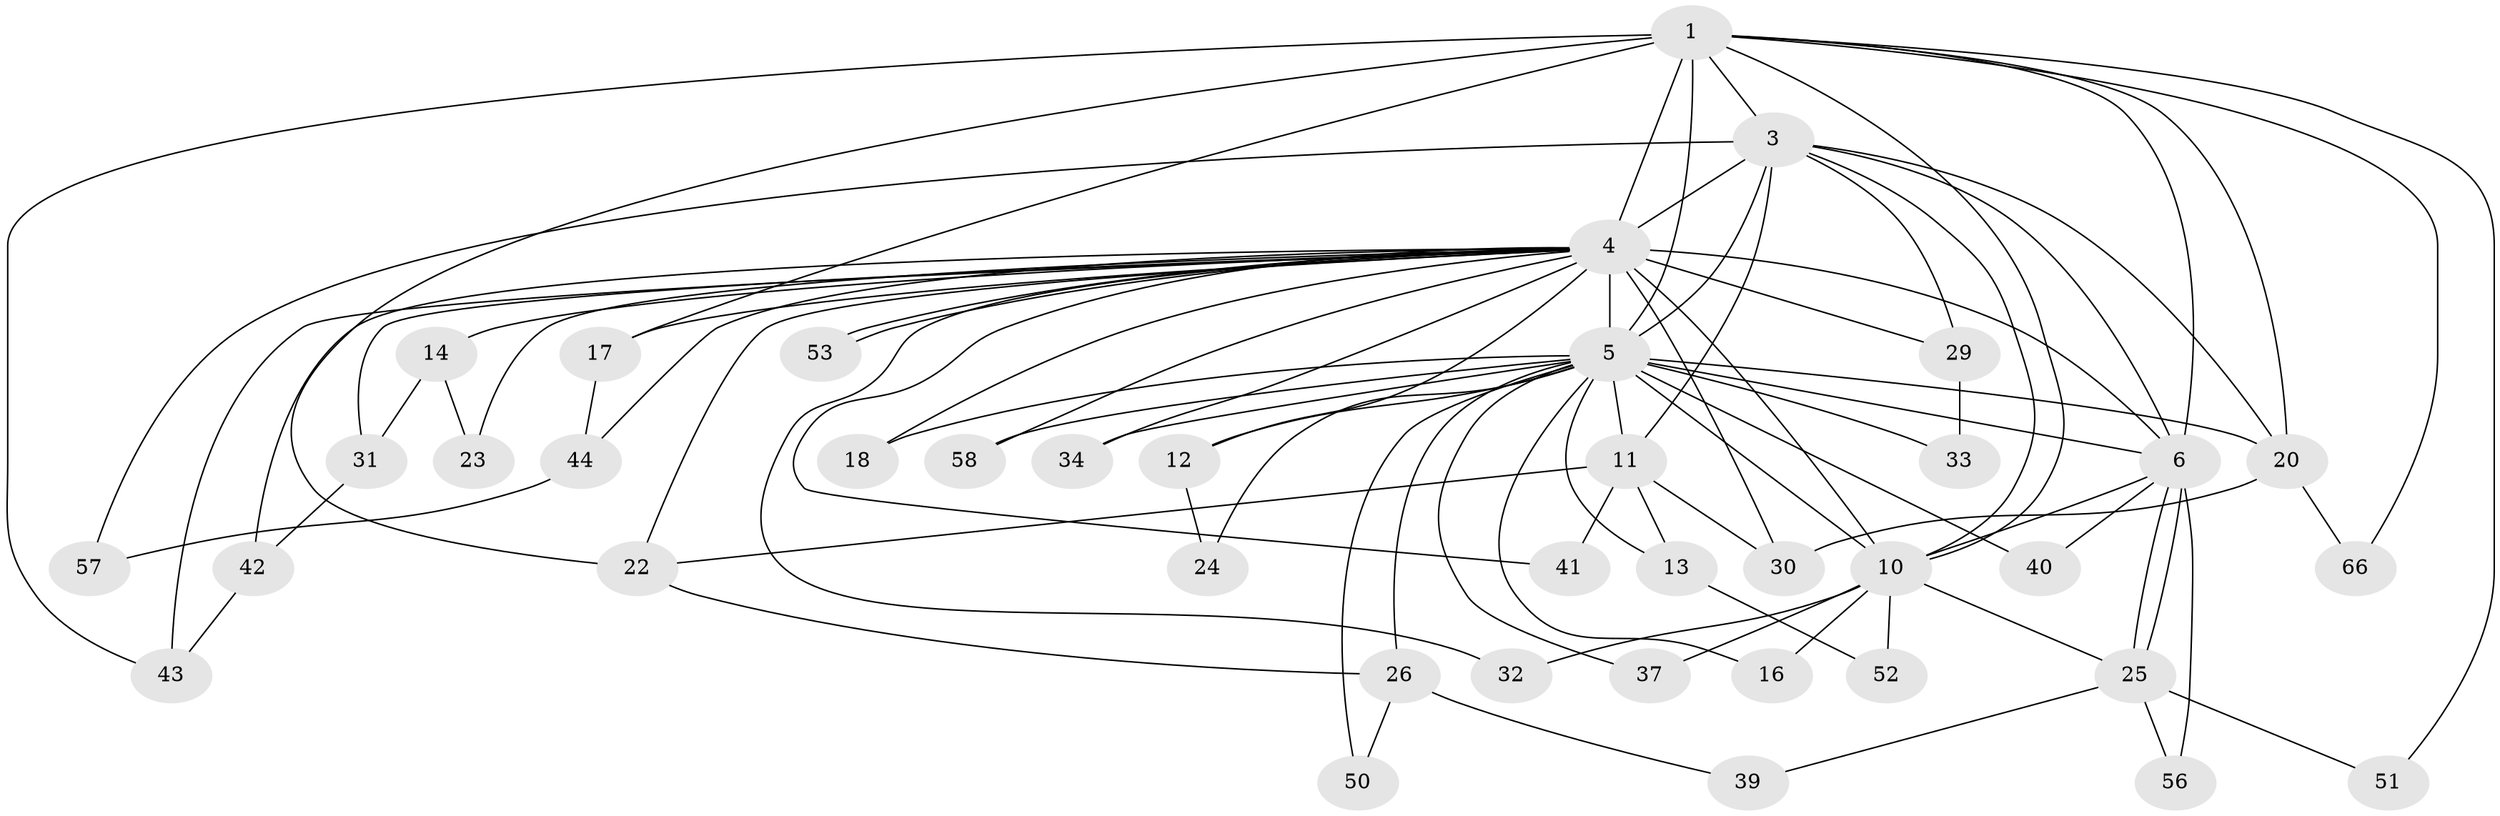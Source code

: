 // original degree distribution, {13: 0.04477611940298507, 18: 0.04477611940298507, 19: 0.04477611940298507, 14: 0.014925373134328358, 7: 0.029850746268656716, 3: 0.22388059701492538, 4: 0.08955223880597014, 2: 0.4925373134328358, 5: 0.014925373134328358}
// Generated by graph-tools (version 1.1) at 2025/17/03/04/25 18:17:27]
// undirected, 40 vertices, 87 edges
graph export_dot {
graph [start="1"]
  node [color=gray90,style=filled];
  1 [super="+2"];
  3 [super="+62+54+49"];
  4 [super="+19+8+27+59+7"];
  5 [super="+9"];
  6;
  10 [super="+15"];
  11;
  12;
  13;
  14;
  16;
  17 [super="+28"];
  18 [super="+67"];
  20 [super="+38"];
  22 [super="+36"];
  23;
  24;
  25 [super="+47"];
  26;
  29;
  30 [super="+65"];
  31 [super="+48"];
  32;
  33;
  34;
  37;
  39;
  40;
  41;
  42;
  43 [super="+60"];
  44;
  50;
  51;
  52;
  53;
  56;
  57;
  58;
  66;
  1 -- 3 [weight=2];
  1 -- 4 [weight=6];
  1 -- 5 [weight=4];
  1 -- 6 [weight=2];
  1 -- 10 [weight=2];
  1 -- 17 [weight=2];
  1 -- 20 [weight=2];
  1 -- 22;
  1 -- 66;
  1 -- 43;
  1 -- 51;
  3 -- 4 [weight=6];
  3 -- 5 [weight=2];
  3 -- 6;
  3 -- 10 [weight=2];
  3 -- 11 [weight=2];
  3 -- 29;
  3 -- 57;
  3 -- 20;
  4 -- 5 [weight=9];
  4 -- 6 [weight=3];
  4 -- 10 [weight=5];
  4 -- 14 [weight=2];
  4 -- 30;
  4 -- 31 [weight=3];
  4 -- 53;
  4 -- 53;
  4 -- 58;
  4 -- 29;
  4 -- 12;
  4 -- 18;
  4 -- 22;
  4 -- 23;
  4 -- 32;
  4 -- 34;
  4 -- 44;
  4 -- 43;
  4 -- 41;
  4 -- 42;
  4 -- 17;
  5 -- 6 [weight=2];
  5 -- 10 [weight=3];
  5 -- 11;
  5 -- 12;
  5 -- 13;
  5 -- 16;
  5 -- 24;
  5 -- 33;
  5 -- 37;
  5 -- 50;
  5 -- 58;
  5 -- 34;
  5 -- 40;
  5 -- 18 [weight=2];
  5 -- 20 [weight=2];
  5 -- 26;
  6 -- 10;
  6 -- 25;
  6 -- 25;
  6 -- 40;
  6 -- 56;
  10 -- 16;
  10 -- 32;
  10 -- 37;
  10 -- 52;
  10 -- 25;
  11 -- 13;
  11 -- 30;
  11 -- 41;
  11 -- 22;
  12 -- 24;
  13 -- 52;
  14 -- 23;
  14 -- 31;
  17 -- 44;
  20 -- 66;
  20 -- 30;
  22 -- 26;
  25 -- 39;
  25 -- 56;
  25 -- 51;
  26 -- 39;
  26 -- 50;
  29 -- 33;
  31 -- 42;
  42 -- 43;
  44 -- 57;
}
